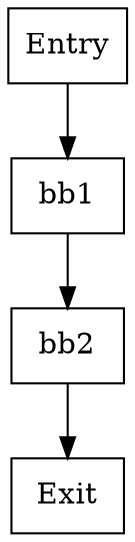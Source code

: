 digraph CFG {
    node[shape=box];
    entry[label="Entry"];
    bb1[label="bb1"];
    bb2[label="bb2"];
    exit[label="Exit"];

    entry -> bb1;
    bb1 -> bb2;
    bb2 -> exit;
}
